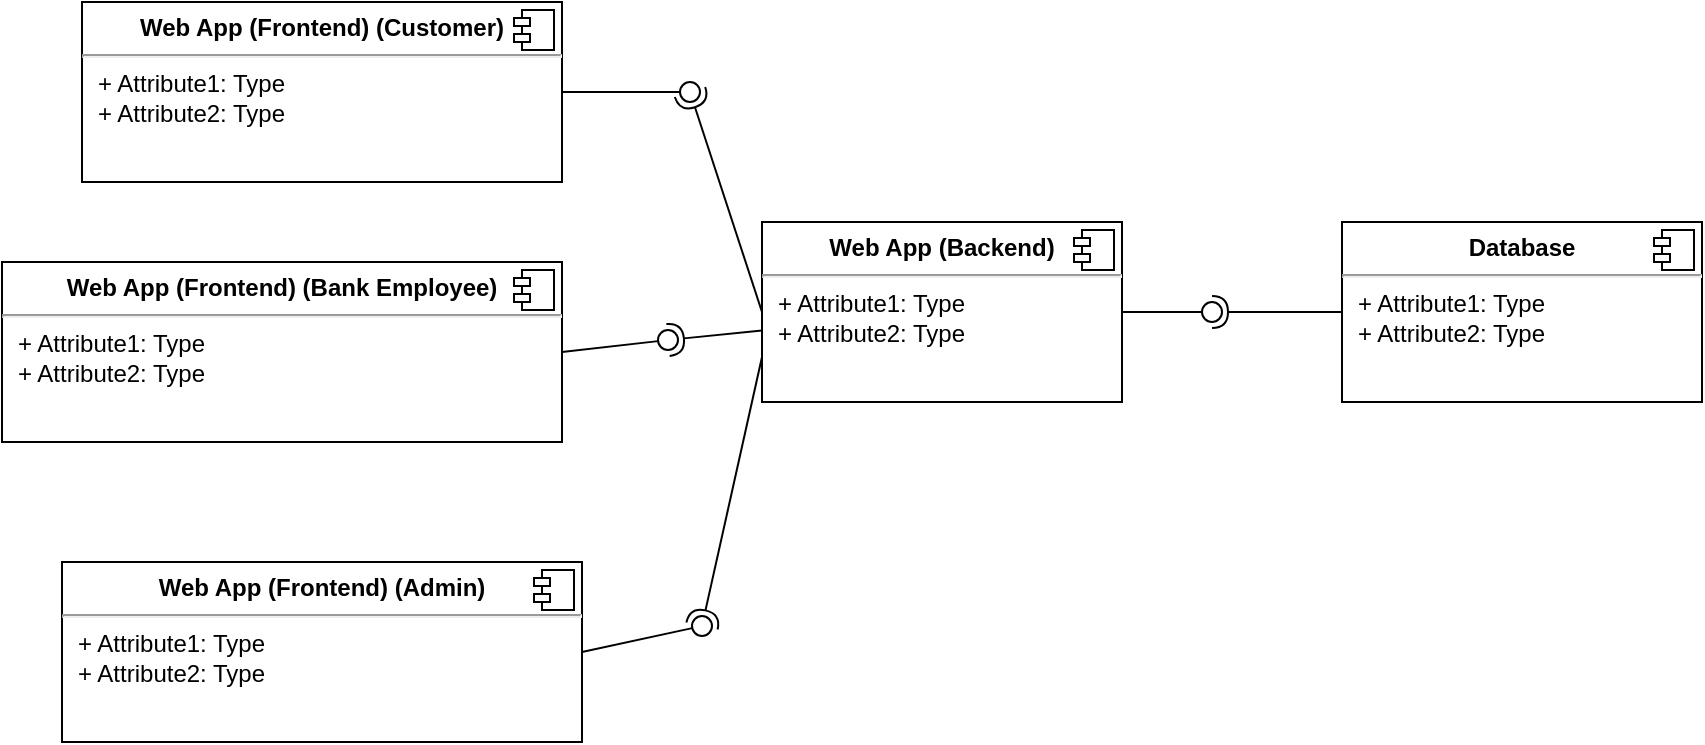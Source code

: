 <mxfile version="21.2.1" type="github">
  <diagram name="Page-1" id="ixMEZ7nuK4jQSt1pwfST">
    <mxGraphModel dx="1900" dy="566" grid="1" gridSize="10" guides="1" tooltips="1" connect="1" arrows="1" fold="1" page="1" pageScale="1" pageWidth="850" pageHeight="1100" math="0" shadow="0">
      <root>
        <mxCell id="0" />
        <mxCell id="1" parent="0" />
        <mxCell id="bZ2RwvnJ7xoV5t2617Fk-2" value="&lt;p style=&quot;margin:0px;margin-top:6px;text-align:center;&quot;&gt;&lt;b&gt;Database&lt;/b&gt;&lt;br&gt;&lt;/p&gt;&lt;hr&gt;&lt;p style=&quot;margin:0px;margin-left:8px;&quot;&gt;+ Attribute1: Type&lt;br&gt;+ Attribute2: Type&lt;/p&gt;" style="align=left;overflow=fill;html=1;dropTarget=0;whiteSpace=wrap;" vertex="1" parent="1">
          <mxGeometry x="550" y="250" width="180" height="90" as="geometry" />
        </mxCell>
        <mxCell id="bZ2RwvnJ7xoV5t2617Fk-3" value="" style="shape=component;jettyWidth=8;jettyHeight=4;" vertex="1" parent="bZ2RwvnJ7xoV5t2617Fk-2">
          <mxGeometry x="1" width="20" height="20" relative="1" as="geometry">
            <mxPoint x="-24" y="4" as="offset" />
          </mxGeometry>
        </mxCell>
        <mxCell id="bZ2RwvnJ7xoV5t2617Fk-4" value="&lt;p style=&quot;margin:0px;margin-top:6px;text-align:center;&quot;&gt;&lt;b&gt;Web App (Frontend) (Customer)&lt;/b&gt;&lt;br&gt;&lt;/p&gt;&lt;hr&gt;&lt;p style=&quot;margin:0px;margin-left:8px;&quot;&gt;+ Attribute1: Type&lt;br&gt;+ Attribute2: Type&lt;/p&gt;" style="align=left;overflow=fill;html=1;dropTarget=0;whiteSpace=wrap;" vertex="1" parent="1">
          <mxGeometry x="-80" y="140" width="240" height="90" as="geometry" />
        </mxCell>
        <mxCell id="bZ2RwvnJ7xoV5t2617Fk-5" value="" style="shape=component;jettyWidth=8;jettyHeight=4;" vertex="1" parent="bZ2RwvnJ7xoV5t2617Fk-4">
          <mxGeometry x="1" width="20" height="20" relative="1" as="geometry">
            <mxPoint x="-24" y="4" as="offset" />
          </mxGeometry>
        </mxCell>
        <mxCell id="bZ2RwvnJ7xoV5t2617Fk-6" value="&lt;p style=&quot;margin:0px;margin-top:6px;text-align:center;&quot;&gt;&lt;b&gt;Web App (Backend)&lt;br&gt;&lt;/b&gt;&lt;/p&gt;&lt;hr&gt;&lt;p style=&quot;margin:0px;margin-left:8px;&quot;&gt;+ Attribute1: Type&lt;br&gt;+ Attribute2: Type&lt;/p&gt;" style="align=left;overflow=fill;html=1;dropTarget=0;whiteSpace=wrap;" vertex="1" parent="1">
          <mxGeometry x="260" y="250" width="180" height="90" as="geometry" />
        </mxCell>
        <mxCell id="bZ2RwvnJ7xoV5t2617Fk-7" value="" style="shape=component;jettyWidth=8;jettyHeight=4;" vertex="1" parent="bZ2RwvnJ7xoV5t2617Fk-6">
          <mxGeometry x="1" width="20" height="20" relative="1" as="geometry">
            <mxPoint x="-24" y="4" as="offset" />
          </mxGeometry>
        </mxCell>
        <mxCell id="bZ2RwvnJ7xoV5t2617Fk-14" value="" style="rounded=0;orthogonalLoop=1;jettySize=auto;html=1;endArrow=none;endFill=0;sketch=0;sourcePerimeterSpacing=0;targetPerimeterSpacing=0;exitX=1;exitY=0.5;exitDx=0;exitDy=0;" edge="1" target="bZ2RwvnJ7xoV5t2617Fk-16" parent="1" source="bZ2RwvnJ7xoV5t2617Fk-6">
          <mxGeometry relative="1" as="geometry">
            <mxPoint x="450" y="295" as="sourcePoint" />
          </mxGeometry>
        </mxCell>
        <mxCell id="bZ2RwvnJ7xoV5t2617Fk-15" value="" style="rounded=0;orthogonalLoop=1;jettySize=auto;html=1;endArrow=halfCircle;endFill=0;entryX=0.5;entryY=0.5;endSize=6;strokeWidth=1;sketch=0;exitX=0;exitY=0.5;exitDx=0;exitDy=0;" edge="1" target="bZ2RwvnJ7xoV5t2617Fk-16" parent="1" source="bZ2RwvnJ7xoV5t2617Fk-2">
          <mxGeometry relative="1" as="geometry">
            <mxPoint x="490" y="295" as="sourcePoint" />
          </mxGeometry>
        </mxCell>
        <mxCell id="bZ2RwvnJ7xoV5t2617Fk-16" value="" style="ellipse;whiteSpace=wrap;html=1;align=center;aspect=fixed;resizable=0;points=[];outlineConnect=0;sketch=0;" vertex="1" parent="1">
          <mxGeometry x="480" y="290" width="10" height="10" as="geometry" />
        </mxCell>
        <mxCell id="bZ2RwvnJ7xoV5t2617Fk-17" value="" style="rounded=0;orthogonalLoop=1;jettySize=auto;html=1;endArrow=none;endFill=0;sketch=0;sourcePerimeterSpacing=0;targetPerimeterSpacing=0;exitX=1;exitY=0.5;exitDx=0;exitDy=0;" edge="1" target="bZ2RwvnJ7xoV5t2617Fk-19" parent="1" source="bZ2RwvnJ7xoV5t2617Fk-4">
          <mxGeometry relative="1" as="geometry">
            <mxPoint x="204" y="185" as="sourcePoint" />
          </mxGeometry>
        </mxCell>
        <mxCell id="bZ2RwvnJ7xoV5t2617Fk-18" value="" style="rounded=0;orthogonalLoop=1;jettySize=auto;html=1;endArrow=halfCircle;endFill=0;entryX=0.5;entryY=0.5;endSize=6;strokeWidth=1;sketch=0;exitX=0;exitY=0.5;exitDx=0;exitDy=0;" edge="1" target="bZ2RwvnJ7xoV5t2617Fk-19" parent="1" source="bZ2RwvnJ7xoV5t2617Fk-6">
          <mxGeometry relative="1" as="geometry">
            <mxPoint x="234" y="295" as="sourcePoint" />
          </mxGeometry>
        </mxCell>
        <mxCell id="bZ2RwvnJ7xoV5t2617Fk-19" value="" style="ellipse;whiteSpace=wrap;html=1;align=center;aspect=fixed;resizable=0;points=[];outlineConnect=0;sketch=0;" vertex="1" parent="1">
          <mxGeometry x="219" y="180" width="10" height="10" as="geometry" />
        </mxCell>
        <mxCell id="bZ2RwvnJ7xoV5t2617Fk-23" value="&lt;p style=&quot;margin:0px;margin-top:6px;text-align:center;&quot;&gt;&lt;b&gt;Web App (Frontend) (Bank Employee)&lt;/b&gt;&lt;/p&gt;&lt;hr&gt;&lt;p style=&quot;margin:0px;margin-left:8px;&quot;&gt;+ Attribute1: Type&lt;br&gt;+ Attribute2: Type&lt;/p&gt;" style="align=left;overflow=fill;html=1;dropTarget=0;whiteSpace=wrap;" vertex="1" parent="1">
          <mxGeometry x="-120" y="270" width="280" height="90" as="geometry" />
        </mxCell>
        <mxCell id="bZ2RwvnJ7xoV5t2617Fk-24" value="" style="shape=component;jettyWidth=8;jettyHeight=4;" vertex="1" parent="bZ2RwvnJ7xoV5t2617Fk-23">
          <mxGeometry x="1" width="20" height="20" relative="1" as="geometry">
            <mxPoint x="-24" y="4" as="offset" />
          </mxGeometry>
        </mxCell>
        <mxCell id="bZ2RwvnJ7xoV5t2617Fk-26" value="&lt;p style=&quot;margin:0px;margin-top:6px;text-align:center;&quot;&gt;&lt;b&gt;Web App (Frontend) (Admin)&lt;/b&gt;&lt;/p&gt;&lt;p style=&quot;margin:0px;margin-top:6px;text-align:center;&quot;&gt;&lt;/p&gt;&lt;hr&gt;&lt;p style=&quot;margin:0px;margin-left:8px;&quot;&gt;+ Attribute1: Type&lt;br&gt;+ Attribute2: Type&lt;/p&gt;" style="align=left;overflow=fill;html=1;dropTarget=0;whiteSpace=wrap;" vertex="1" parent="1">
          <mxGeometry x="-90" y="420" width="260" height="90" as="geometry" />
        </mxCell>
        <mxCell id="bZ2RwvnJ7xoV5t2617Fk-27" value="" style="shape=component;jettyWidth=8;jettyHeight=4;" vertex="1" parent="bZ2RwvnJ7xoV5t2617Fk-26">
          <mxGeometry x="1" width="20" height="20" relative="1" as="geometry">
            <mxPoint x="-24" y="4" as="offset" />
          </mxGeometry>
        </mxCell>
        <mxCell id="bZ2RwvnJ7xoV5t2617Fk-28" value="" style="rounded=0;orthogonalLoop=1;jettySize=auto;html=1;endArrow=none;endFill=0;sketch=0;sourcePerimeterSpacing=0;targetPerimeterSpacing=0;exitX=1;exitY=0.5;exitDx=0;exitDy=0;" edge="1" target="bZ2RwvnJ7xoV5t2617Fk-30" parent="1" source="bZ2RwvnJ7xoV5t2617Fk-26">
          <mxGeometry relative="1" as="geometry">
            <mxPoint x="210" y="452" as="sourcePoint" />
          </mxGeometry>
        </mxCell>
        <mxCell id="bZ2RwvnJ7xoV5t2617Fk-29" value="" style="rounded=0;orthogonalLoop=1;jettySize=auto;html=1;endArrow=halfCircle;endFill=0;entryX=0.5;entryY=0.5;endSize=6;strokeWidth=1;sketch=0;exitX=0;exitY=0.75;exitDx=0;exitDy=0;" edge="1" target="bZ2RwvnJ7xoV5t2617Fk-30" parent="1" source="bZ2RwvnJ7xoV5t2617Fk-6">
          <mxGeometry relative="1" as="geometry">
            <mxPoint x="250" y="452" as="sourcePoint" />
          </mxGeometry>
        </mxCell>
        <mxCell id="bZ2RwvnJ7xoV5t2617Fk-30" value="" style="ellipse;whiteSpace=wrap;html=1;align=center;aspect=fixed;resizable=0;points=[];outlineConnect=0;sketch=0;" vertex="1" parent="1">
          <mxGeometry x="225" y="447" width="10" height="10" as="geometry" />
        </mxCell>
        <mxCell id="bZ2RwvnJ7xoV5t2617Fk-31" value="" style="rounded=0;orthogonalLoop=1;jettySize=auto;html=1;endArrow=none;endFill=0;sketch=0;sourcePerimeterSpacing=0;targetPerimeterSpacing=0;exitX=1;exitY=0.5;exitDx=0;exitDy=0;" edge="1" target="bZ2RwvnJ7xoV5t2617Fk-33" parent="1" source="bZ2RwvnJ7xoV5t2617Fk-23">
          <mxGeometry relative="1" as="geometry">
            <mxPoint x="193" y="309" as="sourcePoint" />
          </mxGeometry>
        </mxCell>
        <mxCell id="bZ2RwvnJ7xoV5t2617Fk-32" value="" style="rounded=0;orthogonalLoop=1;jettySize=auto;html=1;endArrow=halfCircle;endFill=0;entryX=0.5;entryY=0.5;endSize=6;strokeWidth=1;sketch=0;" edge="1" target="bZ2RwvnJ7xoV5t2617Fk-33" parent="1" source="bZ2RwvnJ7xoV5t2617Fk-6">
          <mxGeometry relative="1" as="geometry">
            <mxPoint x="233" y="309" as="sourcePoint" />
          </mxGeometry>
        </mxCell>
        <mxCell id="bZ2RwvnJ7xoV5t2617Fk-33" value="" style="ellipse;whiteSpace=wrap;html=1;align=center;aspect=fixed;resizable=0;points=[];outlineConnect=0;sketch=0;" vertex="1" parent="1">
          <mxGeometry x="208" y="304" width="10" height="10" as="geometry" />
        </mxCell>
      </root>
    </mxGraphModel>
  </diagram>
</mxfile>

